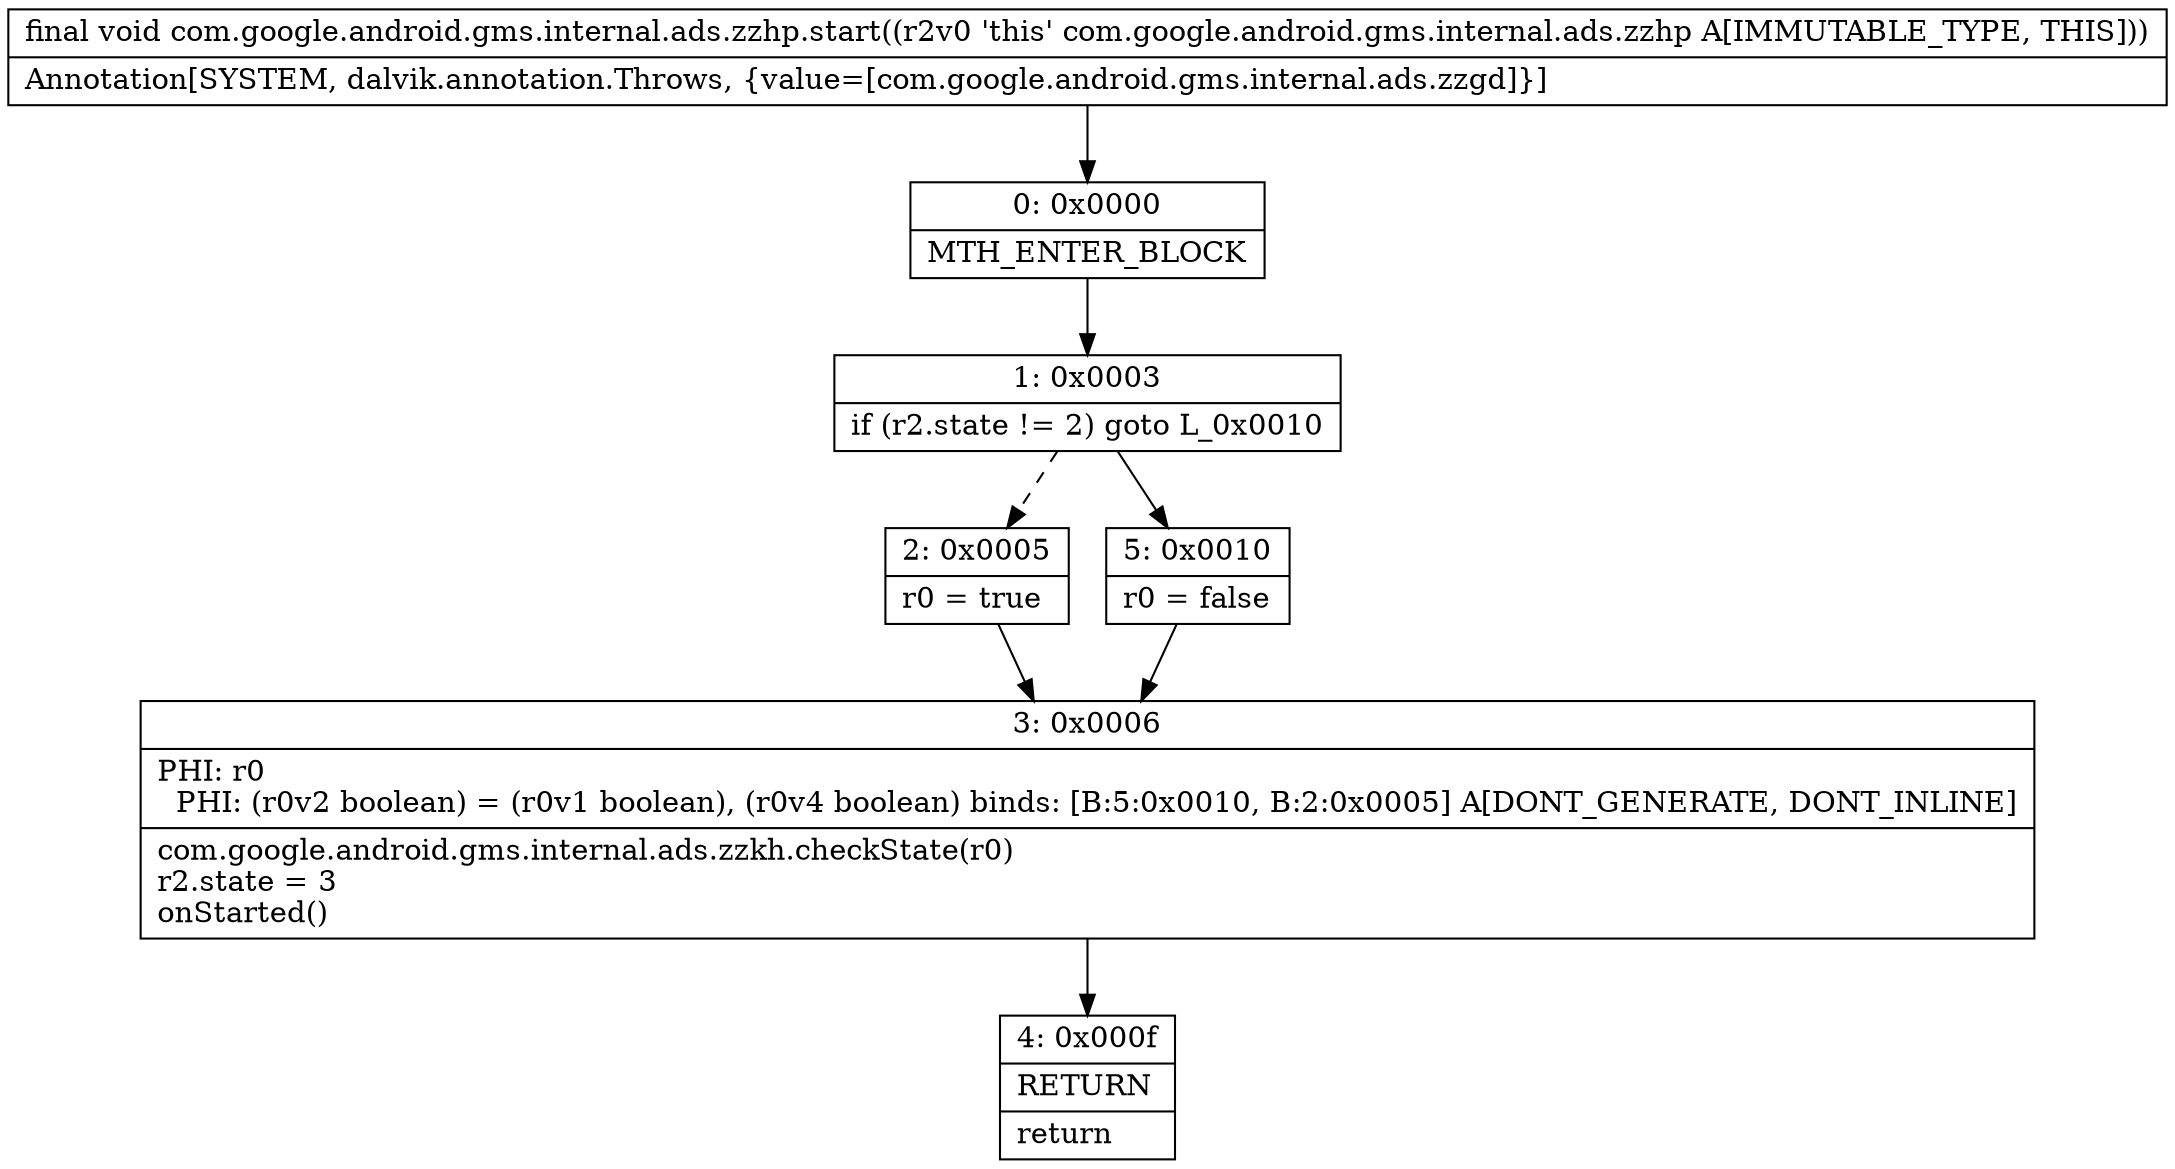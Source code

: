 digraph "CFG forcom.google.android.gms.internal.ads.zzhp.start()V" {
Node_0 [shape=record,label="{0\:\ 0x0000|MTH_ENTER_BLOCK\l}"];
Node_1 [shape=record,label="{1\:\ 0x0003|if (r2.state != 2) goto L_0x0010\l}"];
Node_2 [shape=record,label="{2\:\ 0x0005|r0 = true\l}"];
Node_3 [shape=record,label="{3\:\ 0x0006|PHI: r0 \l  PHI: (r0v2 boolean) = (r0v1 boolean), (r0v4 boolean) binds: [B:5:0x0010, B:2:0x0005] A[DONT_GENERATE, DONT_INLINE]\l|com.google.android.gms.internal.ads.zzkh.checkState(r0)\lr2.state = 3\lonStarted()\l}"];
Node_4 [shape=record,label="{4\:\ 0x000f|RETURN\l|return\l}"];
Node_5 [shape=record,label="{5\:\ 0x0010|r0 = false\l}"];
MethodNode[shape=record,label="{final void com.google.android.gms.internal.ads.zzhp.start((r2v0 'this' com.google.android.gms.internal.ads.zzhp A[IMMUTABLE_TYPE, THIS]))  | Annotation[SYSTEM, dalvik.annotation.Throws, \{value=[com.google.android.gms.internal.ads.zzgd]\}]\l}"];
MethodNode -> Node_0;
Node_0 -> Node_1;
Node_1 -> Node_2[style=dashed];
Node_1 -> Node_5;
Node_2 -> Node_3;
Node_3 -> Node_4;
Node_5 -> Node_3;
}

